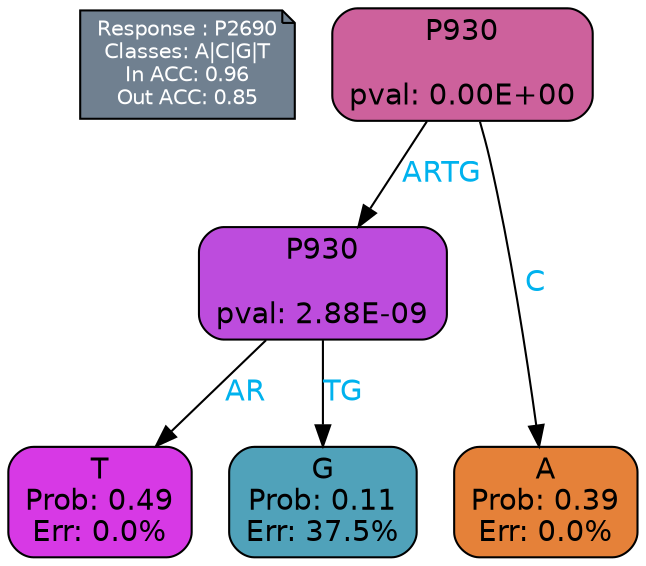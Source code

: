 digraph Tree {
node [shape=box, style="filled, rounded", color="black", fontname=helvetica] ;
graph [ranksep=equally, splines=polylines, bgcolor=transparent, dpi=600] ;
edge [fontname=helvetica] ;
LEGEND [label="Response : P2690
Classes: A|C|G|T
In ACC: 0.96
Out ACC: 0.85
",shape=note,align=left,style=filled,fillcolor="slategray",fontcolor="white",fontsize=10];1 [label="P930

pval: 0.00E+00", fillcolor="#cd619c"] ;
2 [label="P930

pval: 2.88E-09", fillcolor="#bd4cdd"] ;
3 [label="T
Prob: 0.49
Err: 0.0%", fillcolor="#d739e5"] ;
4 [label="G
Prob: 0.11
Err: 37.5%", fillcolor="#50a2ba"] ;
5 [label="A
Prob: 0.39
Err: 0.0%", fillcolor="#e58139"] ;
1 -> 2 [label="ARTG",fontcolor=deepskyblue2] ;
1 -> 5 [label="C",fontcolor=deepskyblue2] ;
2 -> 3 [label="AR",fontcolor=deepskyblue2] ;
2 -> 4 [label="TG",fontcolor=deepskyblue2] ;
{rank = same; 3;4;5;}{rank = same; LEGEND;1;}}